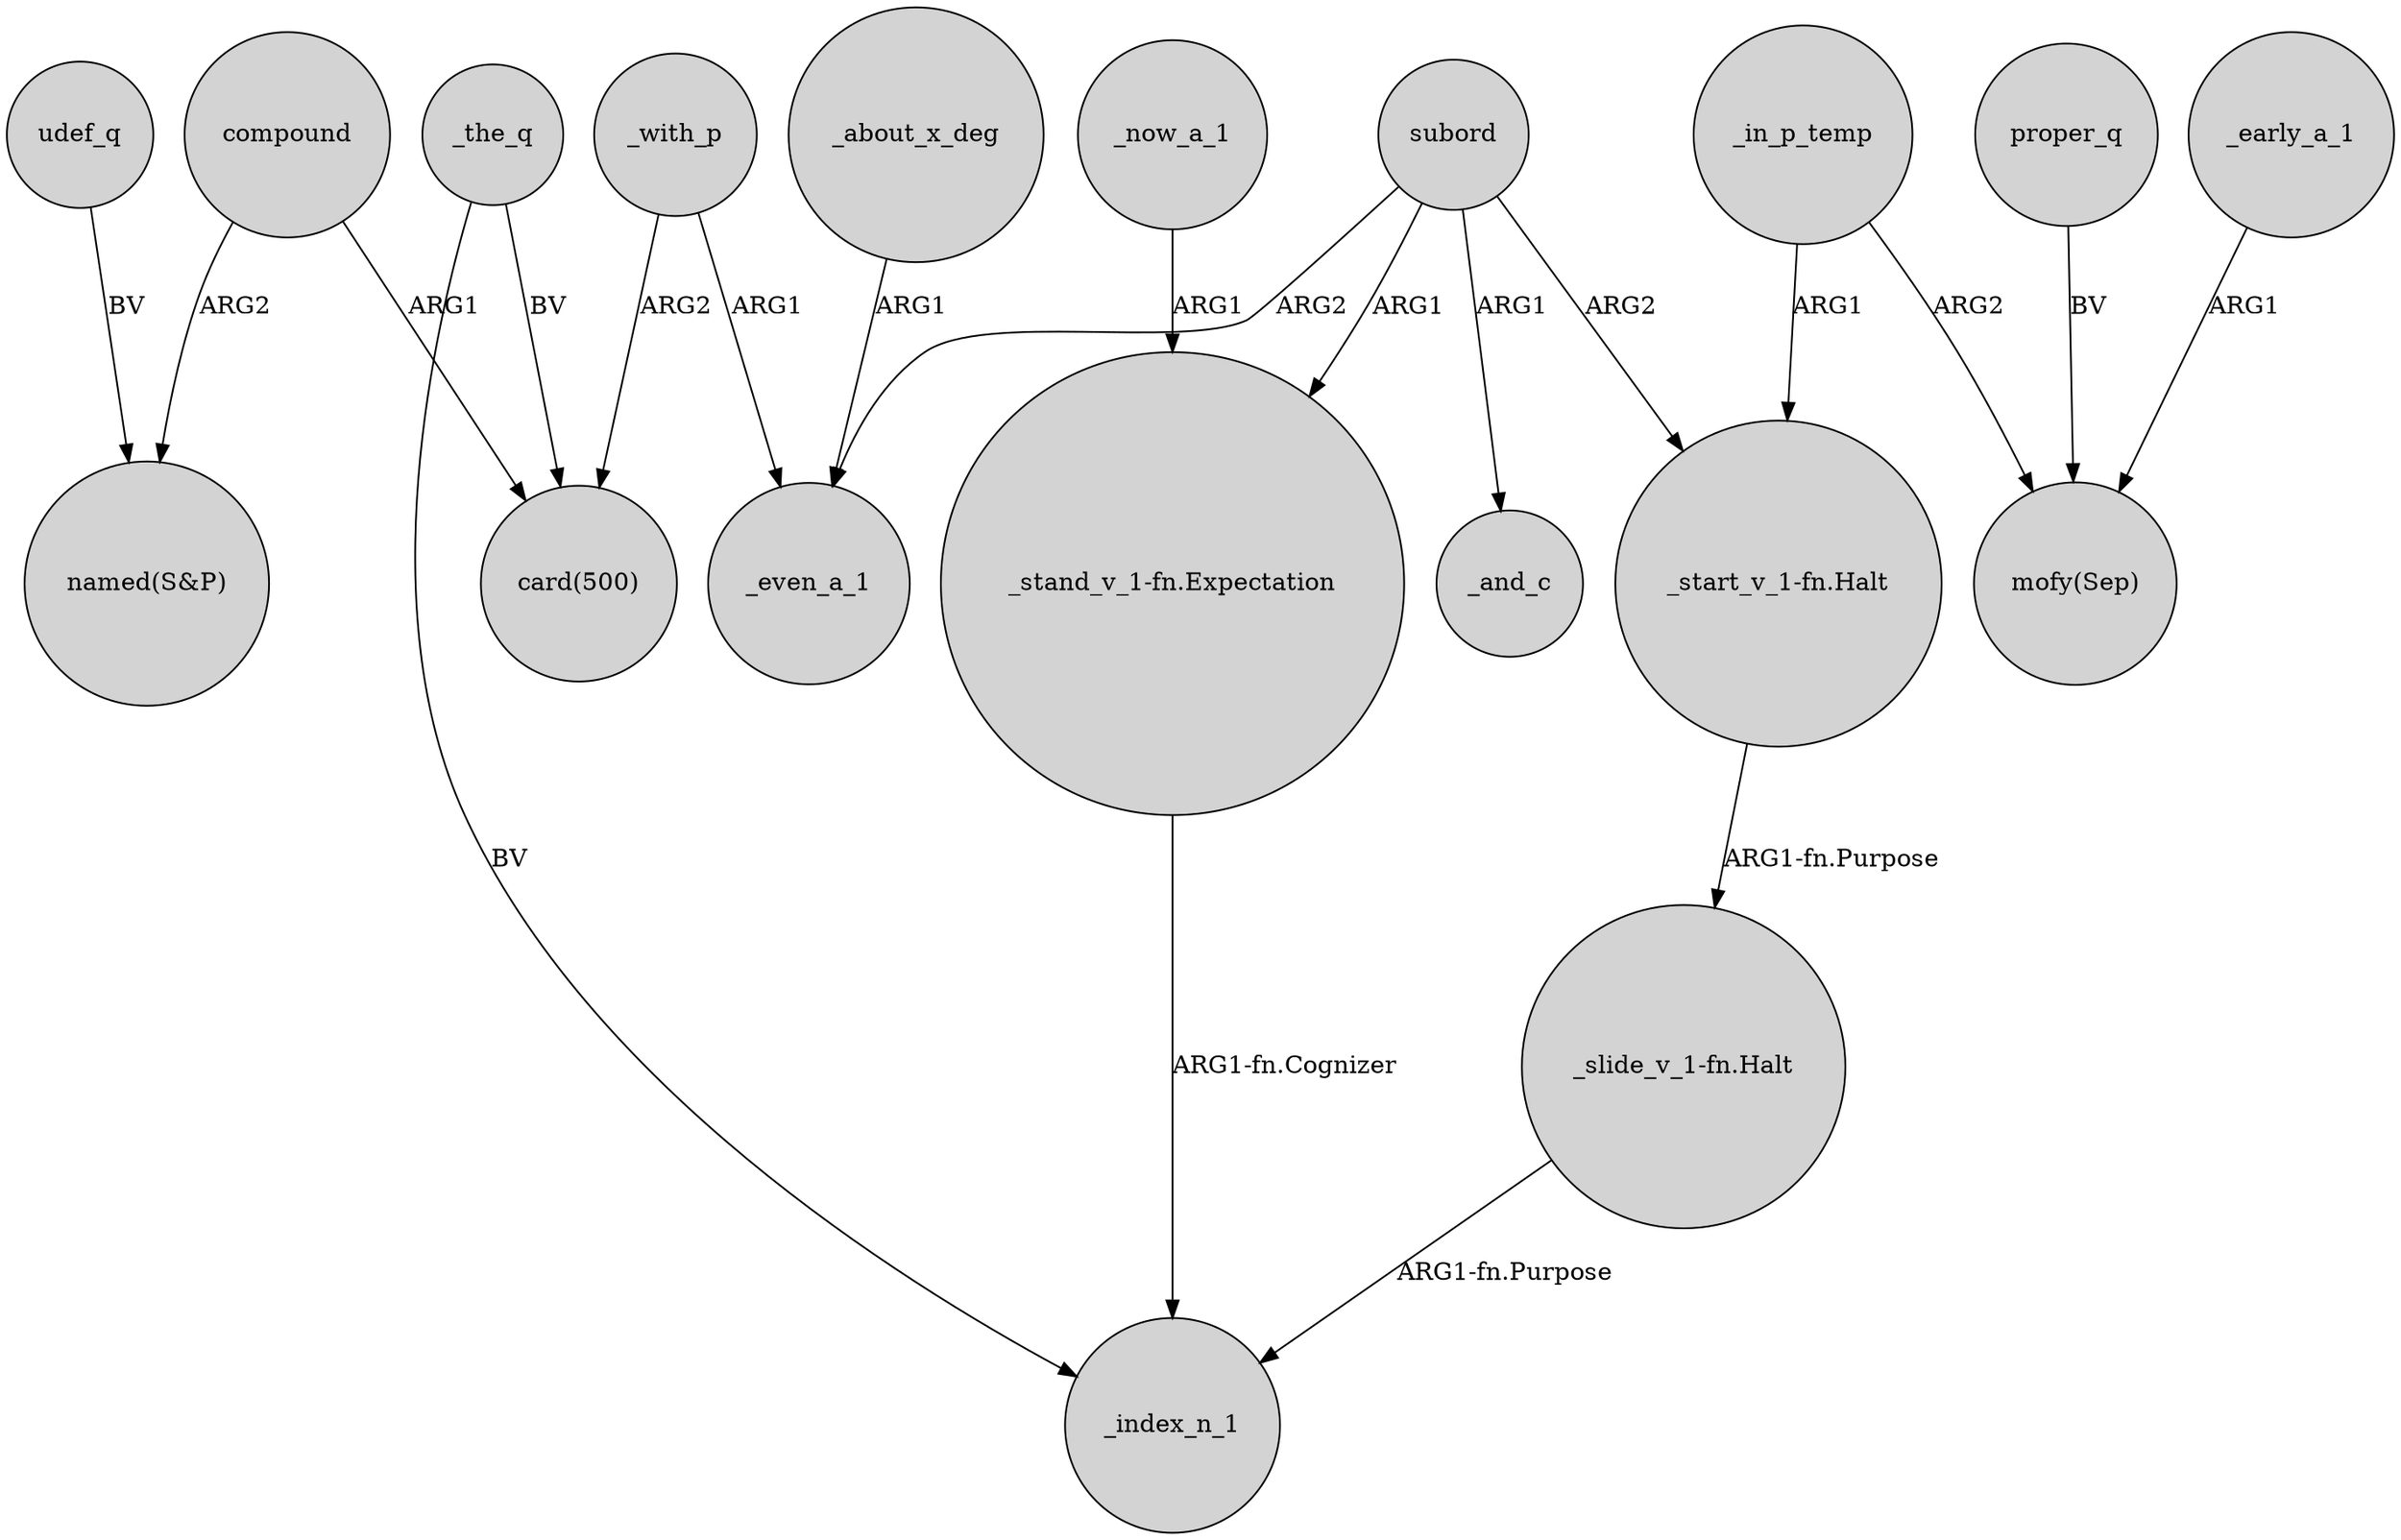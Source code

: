 digraph {
	node [shape=circle style=filled]
	compound -> "named(S&P)" [label=ARG2]
	"_stand_v_1-fn.Expectation" -> _index_n_1 [label="ARG1-fn.Cognizer"]
	"_slide_v_1-fn.Halt" -> _index_n_1 [label="ARG1-fn.Purpose"]
	subord -> _even_a_1 [label=ARG2]
	_the_q -> _index_n_1 [label=BV]
	"_start_v_1-fn.Halt" -> "_slide_v_1-fn.Halt" [label="ARG1-fn.Purpose"]
	_about_x_deg -> _even_a_1 [label=ARG1]
	_the_q -> "card(500)" [label=BV]
	_early_a_1 -> "mofy(Sep)" [label=ARG1]
	_with_p -> _even_a_1 [label=ARG1]
	compound -> "card(500)" [label=ARG1]
	_in_p_temp -> "_start_v_1-fn.Halt" [label=ARG1]
	subord -> "_stand_v_1-fn.Expectation" [label=ARG1]
	_now_a_1 -> "_stand_v_1-fn.Expectation" [label=ARG1]
	proper_q -> "mofy(Sep)" [label=BV]
	_with_p -> "card(500)" [label=ARG2]
	subord -> _and_c [label=ARG1]
	subord -> "_start_v_1-fn.Halt" [label=ARG2]
	udef_q -> "named(S&P)" [label=BV]
	_in_p_temp -> "mofy(Sep)" [label=ARG2]
}
